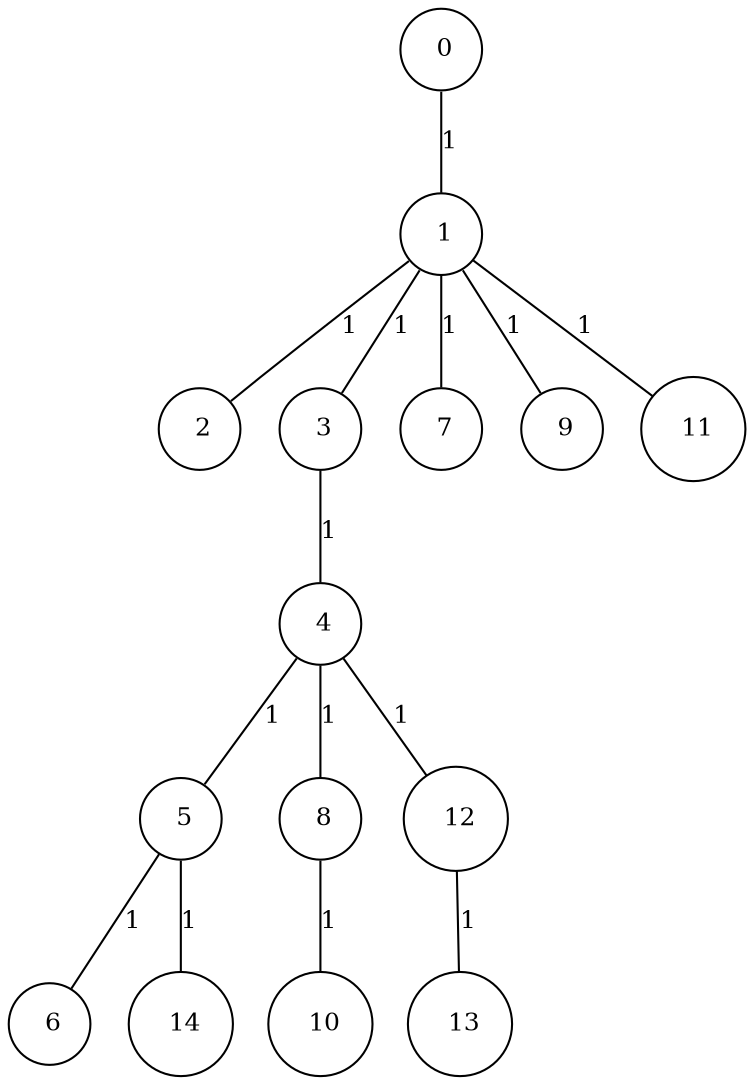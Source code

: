 graph G {
size="8.5,11;"
ratio = "expand;"
fixedsize="true;"
overlap="scale;"
node[shape=circle,width=.12,hight=.12,fontsize=12]
edge[fontsize=12]

0[label=" 0" color=black, pos="0.38569939,1.8011085!"];
1[label=" 1" color=black, pos="0.55025511,0.084272248!"];
2[label=" 2" color=black, pos="1.3581272,0.17365795!"];
3[label=" 3" color=black, pos="2.3884593,0.98064499!"];
4[label=" 4" color=black, pos="1.7868572,1.7241329!"];
5[label=" 5" color=black, pos="0.85428373,2.5135153!"];
6[label=" 6" color=black, pos="0.049902838,1.6223416!"];
7[label=" 7" color=black, pos="0.39513355,2.8355097!"];
8[label=" 8" color=black, pos="2.4428532,0.026570772!"];
9[label=" 9" color=black, pos="1.226547,0.87784542!"];
10[label=" 10" color=black, pos="1.7505246,1.7631919!"];
11[label=" 11" color=black, pos="1.4469545,0.18583963!"];
12[label=" 12" color=black, pos="1.0559947,0.88936341!"];
13[label=" 13" color=black, pos="1.6160429,1.6125575!"];
14[label=" 14" color=black, pos="2.5620767,1.9810092!"];
0--1[label="1"]
1--2[label="1"]
1--3[label="1"]
1--7[label="1"]
1--9[label="1"]
1--11[label="1"]
3--4[label="1"]
4--5[label="1"]
4--8[label="1"]
4--12[label="1"]
5--6[label="1"]
5--14[label="1"]
8--10[label="1"]
12--13[label="1"]

}
